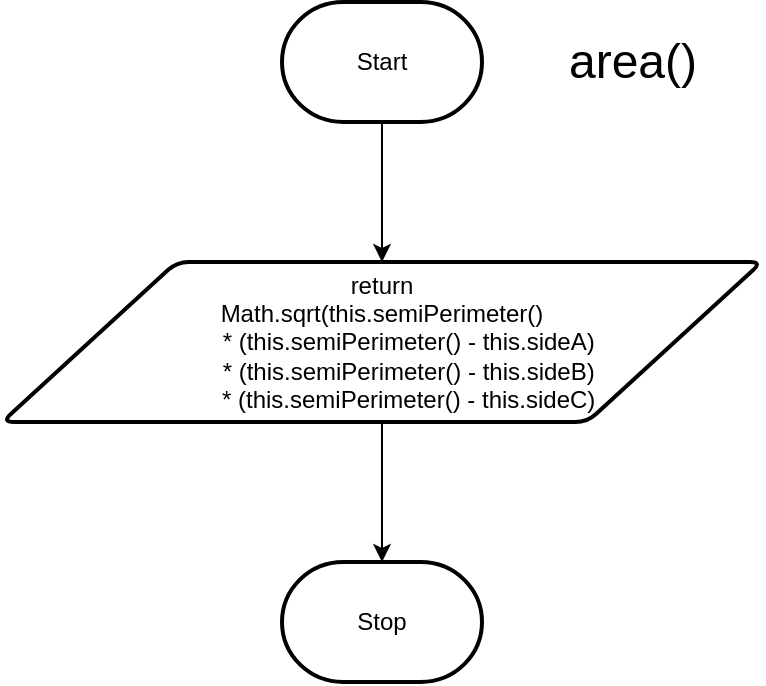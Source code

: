 <mxfile>
    <diagram id="ZIxWeBDNcmLkWYrSgbV2" name="Page-1">
        <mxGraphModel dx="1127" dy="512" grid="1" gridSize="10" guides="1" tooltips="1" connect="1" arrows="1" fold="1" page="1" pageScale="1" pageWidth="827" pageHeight="1169" math="0" shadow="0">
            <root>
                <mxCell id="0"/>
                <mxCell id="1" parent="0"/>
                <mxCell id="2" style="edgeStyle=none;html=1;entryX=0.5;entryY=0;entryDx=0;entryDy=0;" edge="1" parent="1" source="3" target="6">
                    <mxGeometry relative="1" as="geometry"/>
                </mxCell>
                <mxCell id="3" value="Start" style="strokeWidth=2;html=1;shape=mxgraph.flowchart.terminator;whiteSpace=wrap;" vertex="1" parent="1">
                    <mxGeometry x="130" y="80" width="100" height="60" as="geometry"/>
                </mxCell>
                <mxCell id="4" value="Stop" style="strokeWidth=2;html=1;shape=mxgraph.flowchart.terminator;whiteSpace=wrap;" vertex="1" parent="1">
                    <mxGeometry x="130" y="360" width="100" height="60" as="geometry"/>
                </mxCell>
                <mxCell id="5" style="edgeStyle=none;html=1;entryX=0.5;entryY=0;entryDx=0;entryDy=0;entryPerimeter=0;" edge="1" parent="1" source="6" target="4">
                    <mxGeometry relative="1" as="geometry"/>
                </mxCell>
                <mxCell id="6" value="return&lt;br&gt;&lt;div&gt;Math.sqrt(this.semiPerimeter()&lt;/div&gt;&lt;div&gt;&amp;nbsp; &amp;nbsp; &amp;nbsp; &amp;nbsp; * (this.semiPerimeter() - this.sideA)&lt;/div&gt;&lt;div&gt;&amp;nbsp; &amp;nbsp; &amp;nbsp; &amp;nbsp; * (this.semiPerimeter() - this.sideB)&lt;/div&gt;&lt;div&gt;&amp;nbsp; &amp;nbsp; &amp;nbsp; &amp;nbsp; * (this.semiPerimeter() - this.sideC)&lt;/div&gt;" style="shape=parallelogram;html=1;strokeWidth=2;perimeter=parallelogramPerimeter;whiteSpace=wrap;rounded=1;arcSize=12;size=0.23;" vertex="1" parent="1">
                    <mxGeometry x="-10" y="210" width="380" height="80" as="geometry"/>
                </mxCell>
                <mxCell id="7" value="&lt;font style=&quot;font-size: 24px;&quot;&gt;area()&lt;/font&gt;" style="text;html=1;align=center;verticalAlign=middle;resizable=0;points=[];autosize=1;strokeColor=none;fillColor=none;" vertex="1" parent="1">
                    <mxGeometry x="260" y="90" width="90" height="40" as="geometry"/>
                </mxCell>
            </root>
        </mxGraphModel>
    </diagram>
</mxfile>
